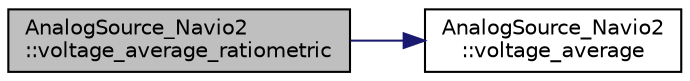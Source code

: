 digraph "AnalogSource_Navio2::voltage_average_ratiometric"
{
 // INTERACTIVE_SVG=YES
  edge [fontname="Helvetica",fontsize="10",labelfontname="Helvetica",labelfontsize="10"];
  node [fontname="Helvetica",fontsize="10",shape=record];
  rankdir="LR";
  Node1 [label="AnalogSource_Navio2\l::voltage_average_ratiometric",height=0.2,width=0.4,color="black", fillcolor="grey75", style="filled", fontcolor="black"];
  Node1 -> Node2 [color="midnightblue",fontsize="10",style="solid",fontname="Helvetica"];
  Node2 [label="AnalogSource_Navio2\l::voltage_average",height=0.2,width=0.4,color="black", fillcolor="white", style="filled",URL="$classAnalogSource__Navio2.html#afc06395cb62012f8f0d04171b3b5b479"];
}
